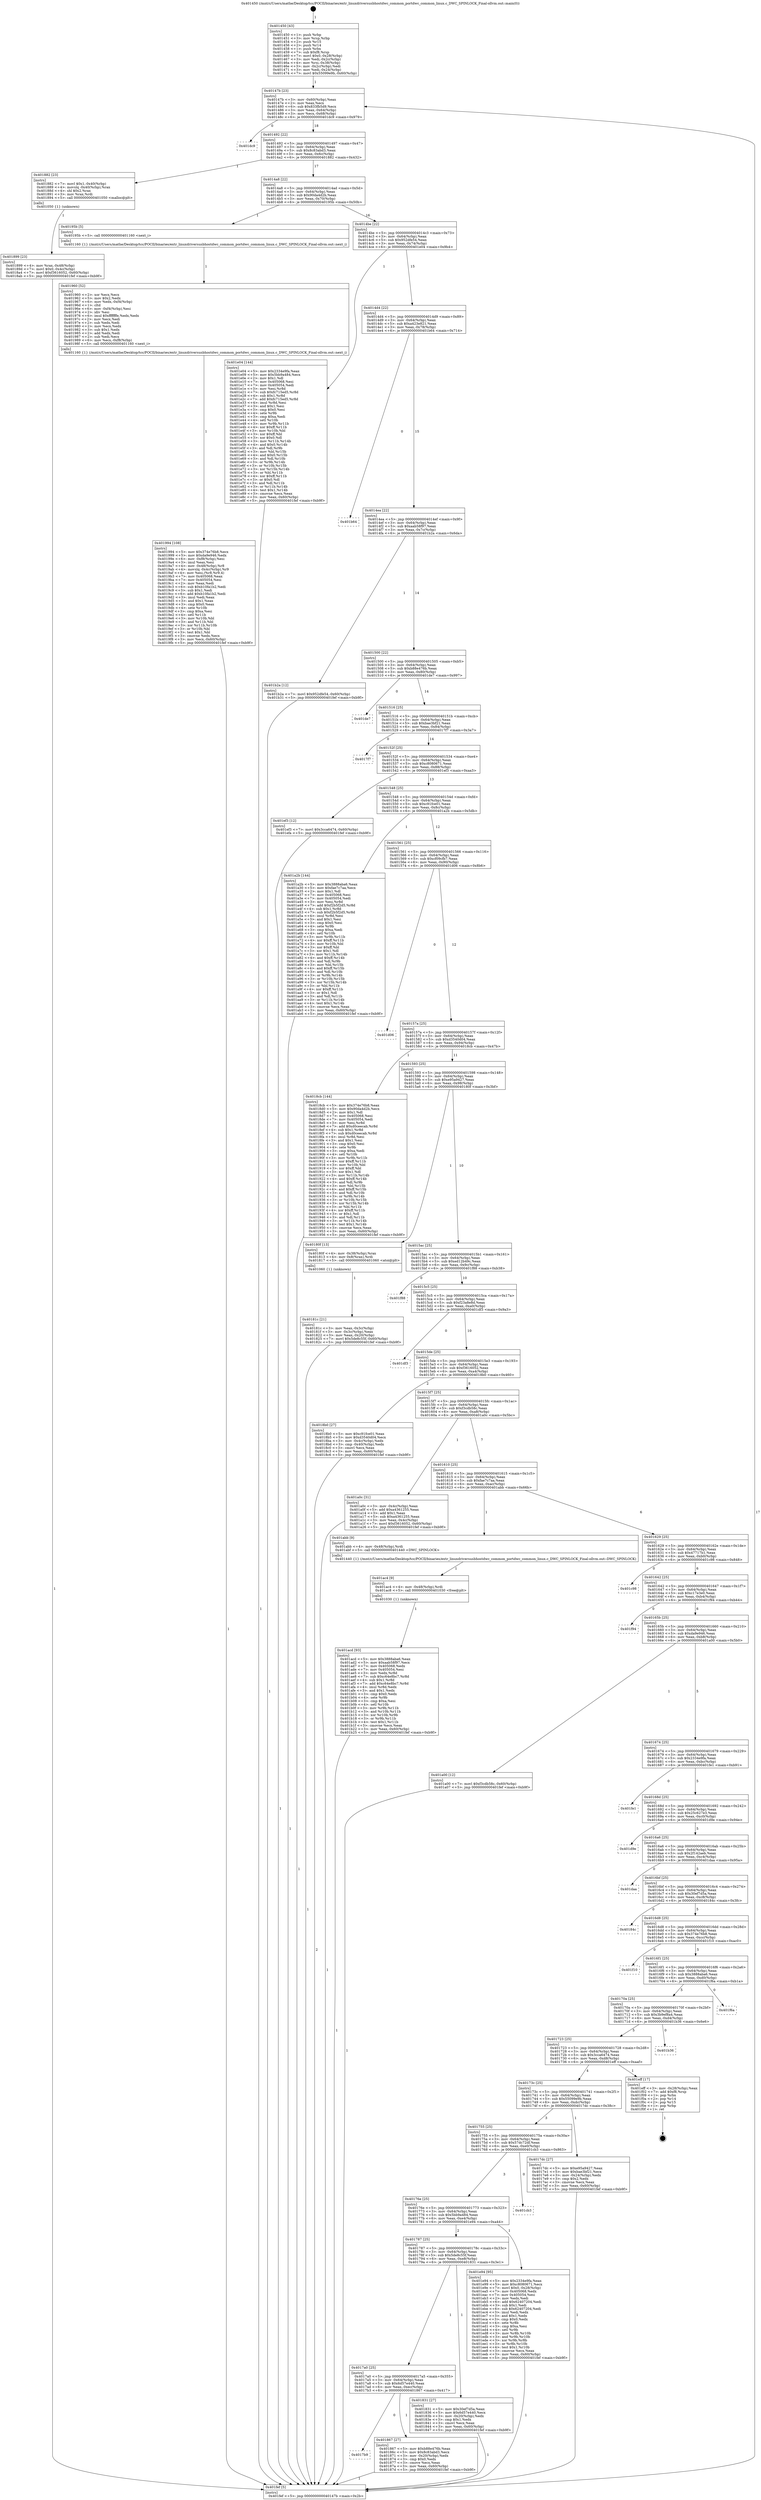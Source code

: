 digraph "0x401450" {
  label = "0x401450 (/mnt/c/Users/mathe/Desktop/tcc/POCII/binaries/extr_linuxdriversusbhostdwc_common_portdwc_common_linux.c_DWC_SPINLOCK_Final-ollvm.out::main(0))"
  labelloc = "t"
  node[shape=record]

  Entry [label="",width=0.3,height=0.3,shape=circle,fillcolor=black,style=filled]
  "0x40147b" [label="{
     0x40147b [23]\l
     | [instrs]\l
     &nbsp;&nbsp;0x40147b \<+3\>: mov -0x60(%rbp),%eax\l
     &nbsp;&nbsp;0x40147e \<+2\>: mov %eax,%ecx\l
     &nbsp;&nbsp;0x401480 \<+6\>: sub $0x833fb5d9,%ecx\l
     &nbsp;&nbsp;0x401486 \<+3\>: mov %eax,-0x64(%rbp)\l
     &nbsp;&nbsp;0x401489 \<+3\>: mov %ecx,-0x68(%rbp)\l
     &nbsp;&nbsp;0x40148c \<+6\>: je 0000000000401dc9 \<main+0x979\>\l
  }"]
  "0x401dc9" [label="{
     0x401dc9\l
  }", style=dashed]
  "0x401492" [label="{
     0x401492 [22]\l
     | [instrs]\l
     &nbsp;&nbsp;0x401492 \<+5\>: jmp 0000000000401497 \<main+0x47\>\l
     &nbsp;&nbsp;0x401497 \<+3\>: mov -0x64(%rbp),%eax\l
     &nbsp;&nbsp;0x40149a \<+5\>: sub $0x8c83abd3,%eax\l
     &nbsp;&nbsp;0x40149f \<+3\>: mov %eax,-0x6c(%rbp)\l
     &nbsp;&nbsp;0x4014a2 \<+6\>: je 0000000000401882 \<main+0x432\>\l
  }"]
  Exit [label="",width=0.3,height=0.3,shape=circle,fillcolor=black,style=filled,peripheries=2]
  "0x401882" [label="{
     0x401882 [23]\l
     | [instrs]\l
     &nbsp;&nbsp;0x401882 \<+7\>: movl $0x1,-0x40(%rbp)\l
     &nbsp;&nbsp;0x401889 \<+4\>: movslq -0x40(%rbp),%rax\l
     &nbsp;&nbsp;0x40188d \<+4\>: shl $0x2,%rax\l
     &nbsp;&nbsp;0x401891 \<+3\>: mov %rax,%rdi\l
     &nbsp;&nbsp;0x401894 \<+5\>: call 0000000000401050 \<malloc@plt\>\l
     | [calls]\l
     &nbsp;&nbsp;0x401050 \{1\} (unknown)\l
  }"]
  "0x4014a8" [label="{
     0x4014a8 [22]\l
     | [instrs]\l
     &nbsp;&nbsp;0x4014a8 \<+5\>: jmp 00000000004014ad \<main+0x5d\>\l
     &nbsp;&nbsp;0x4014ad \<+3\>: mov -0x64(%rbp),%eax\l
     &nbsp;&nbsp;0x4014b0 \<+5\>: sub $0x90da4d2b,%eax\l
     &nbsp;&nbsp;0x4014b5 \<+3\>: mov %eax,-0x70(%rbp)\l
     &nbsp;&nbsp;0x4014b8 \<+6\>: je 000000000040195b \<main+0x50b\>\l
  }"]
  "0x401acd" [label="{
     0x401acd [93]\l
     | [instrs]\l
     &nbsp;&nbsp;0x401acd \<+5\>: mov $0x3888aba6,%eax\l
     &nbsp;&nbsp;0x401ad2 \<+5\>: mov $0xaab58f97,%ecx\l
     &nbsp;&nbsp;0x401ad7 \<+7\>: mov 0x405068,%edx\l
     &nbsp;&nbsp;0x401ade \<+7\>: mov 0x405054,%esi\l
     &nbsp;&nbsp;0x401ae5 \<+3\>: mov %edx,%r8d\l
     &nbsp;&nbsp;0x401ae8 \<+7\>: sub $0xc64e8bc7,%r8d\l
     &nbsp;&nbsp;0x401aef \<+4\>: sub $0x1,%r8d\l
     &nbsp;&nbsp;0x401af3 \<+7\>: add $0xc64e8bc7,%r8d\l
     &nbsp;&nbsp;0x401afa \<+4\>: imul %r8d,%edx\l
     &nbsp;&nbsp;0x401afe \<+3\>: and $0x1,%edx\l
     &nbsp;&nbsp;0x401b01 \<+3\>: cmp $0x0,%edx\l
     &nbsp;&nbsp;0x401b04 \<+4\>: sete %r9b\l
     &nbsp;&nbsp;0x401b08 \<+3\>: cmp $0xa,%esi\l
     &nbsp;&nbsp;0x401b0b \<+4\>: setl %r10b\l
     &nbsp;&nbsp;0x401b0f \<+3\>: mov %r9b,%r11b\l
     &nbsp;&nbsp;0x401b12 \<+3\>: and %r10b,%r11b\l
     &nbsp;&nbsp;0x401b15 \<+3\>: xor %r10b,%r9b\l
     &nbsp;&nbsp;0x401b18 \<+3\>: or %r9b,%r11b\l
     &nbsp;&nbsp;0x401b1b \<+4\>: test $0x1,%r11b\l
     &nbsp;&nbsp;0x401b1f \<+3\>: cmovne %ecx,%eax\l
     &nbsp;&nbsp;0x401b22 \<+3\>: mov %eax,-0x60(%rbp)\l
     &nbsp;&nbsp;0x401b25 \<+5\>: jmp 0000000000401fef \<main+0xb9f\>\l
  }"]
  "0x40195b" [label="{
     0x40195b [5]\l
     | [instrs]\l
     &nbsp;&nbsp;0x40195b \<+5\>: call 0000000000401160 \<next_i\>\l
     | [calls]\l
     &nbsp;&nbsp;0x401160 \{1\} (/mnt/c/Users/mathe/Desktop/tcc/POCII/binaries/extr_linuxdriversusbhostdwc_common_portdwc_common_linux.c_DWC_SPINLOCK_Final-ollvm.out::next_i)\l
  }"]
  "0x4014be" [label="{
     0x4014be [22]\l
     | [instrs]\l
     &nbsp;&nbsp;0x4014be \<+5\>: jmp 00000000004014c3 \<main+0x73\>\l
     &nbsp;&nbsp;0x4014c3 \<+3\>: mov -0x64(%rbp),%eax\l
     &nbsp;&nbsp;0x4014c6 \<+5\>: sub $0x952dfe54,%eax\l
     &nbsp;&nbsp;0x4014cb \<+3\>: mov %eax,-0x74(%rbp)\l
     &nbsp;&nbsp;0x4014ce \<+6\>: je 0000000000401e04 \<main+0x9b4\>\l
  }"]
  "0x401ac4" [label="{
     0x401ac4 [9]\l
     | [instrs]\l
     &nbsp;&nbsp;0x401ac4 \<+4\>: mov -0x48(%rbp),%rdi\l
     &nbsp;&nbsp;0x401ac8 \<+5\>: call 0000000000401030 \<free@plt\>\l
     | [calls]\l
     &nbsp;&nbsp;0x401030 \{1\} (unknown)\l
  }"]
  "0x401e04" [label="{
     0x401e04 [144]\l
     | [instrs]\l
     &nbsp;&nbsp;0x401e04 \<+5\>: mov $0x2334e9fa,%eax\l
     &nbsp;&nbsp;0x401e09 \<+5\>: mov $0x5bb9a484,%ecx\l
     &nbsp;&nbsp;0x401e0e \<+2\>: mov $0x1,%dl\l
     &nbsp;&nbsp;0x401e10 \<+7\>: mov 0x405068,%esi\l
     &nbsp;&nbsp;0x401e17 \<+7\>: mov 0x405054,%edi\l
     &nbsp;&nbsp;0x401e1e \<+3\>: mov %esi,%r8d\l
     &nbsp;&nbsp;0x401e21 \<+7\>: sub $0xfc715ed5,%r8d\l
     &nbsp;&nbsp;0x401e28 \<+4\>: sub $0x1,%r8d\l
     &nbsp;&nbsp;0x401e2c \<+7\>: add $0xfc715ed5,%r8d\l
     &nbsp;&nbsp;0x401e33 \<+4\>: imul %r8d,%esi\l
     &nbsp;&nbsp;0x401e37 \<+3\>: and $0x1,%esi\l
     &nbsp;&nbsp;0x401e3a \<+3\>: cmp $0x0,%esi\l
     &nbsp;&nbsp;0x401e3d \<+4\>: sete %r9b\l
     &nbsp;&nbsp;0x401e41 \<+3\>: cmp $0xa,%edi\l
     &nbsp;&nbsp;0x401e44 \<+4\>: setl %r10b\l
     &nbsp;&nbsp;0x401e48 \<+3\>: mov %r9b,%r11b\l
     &nbsp;&nbsp;0x401e4b \<+4\>: xor $0xff,%r11b\l
     &nbsp;&nbsp;0x401e4f \<+3\>: mov %r10b,%bl\l
     &nbsp;&nbsp;0x401e52 \<+3\>: xor $0xff,%bl\l
     &nbsp;&nbsp;0x401e55 \<+3\>: xor $0x0,%dl\l
     &nbsp;&nbsp;0x401e58 \<+3\>: mov %r11b,%r14b\l
     &nbsp;&nbsp;0x401e5b \<+4\>: and $0x0,%r14b\l
     &nbsp;&nbsp;0x401e5f \<+3\>: and %dl,%r9b\l
     &nbsp;&nbsp;0x401e62 \<+3\>: mov %bl,%r15b\l
     &nbsp;&nbsp;0x401e65 \<+4\>: and $0x0,%r15b\l
     &nbsp;&nbsp;0x401e69 \<+3\>: and %dl,%r10b\l
     &nbsp;&nbsp;0x401e6c \<+3\>: or %r9b,%r14b\l
     &nbsp;&nbsp;0x401e6f \<+3\>: or %r10b,%r15b\l
     &nbsp;&nbsp;0x401e72 \<+3\>: xor %r15b,%r14b\l
     &nbsp;&nbsp;0x401e75 \<+3\>: or %bl,%r11b\l
     &nbsp;&nbsp;0x401e78 \<+4\>: xor $0xff,%r11b\l
     &nbsp;&nbsp;0x401e7c \<+3\>: or $0x0,%dl\l
     &nbsp;&nbsp;0x401e7f \<+3\>: and %dl,%r11b\l
     &nbsp;&nbsp;0x401e82 \<+3\>: or %r11b,%r14b\l
     &nbsp;&nbsp;0x401e85 \<+4\>: test $0x1,%r14b\l
     &nbsp;&nbsp;0x401e89 \<+3\>: cmovne %ecx,%eax\l
     &nbsp;&nbsp;0x401e8c \<+3\>: mov %eax,-0x60(%rbp)\l
     &nbsp;&nbsp;0x401e8f \<+5\>: jmp 0000000000401fef \<main+0xb9f\>\l
  }"]
  "0x4014d4" [label="{
     0x4014d4 [22]\l
     | [instrs]\l
     &nbsp;&nbsp;0x4014d4 \<+5\>: jmp 00000000004014d9 \<main+0x89\>\l
     &nbsp;&nbsp;0x4014d9 \<+3\>: mov -0x64(%rbp),%eax\l
     &nbsp;&nbsp;0x4014dc \<+5\>: sub $0xa423e821,%eax\l
     &nbsp;&nbsp;0x4014e1 \<+3\>: mov %eax,-0x78(%rbp)\l
     &nbsp;&nbsp;0x4014e4 \<+6\>: je 0000000000401b64 \<main+0x714\>\l
  }"]
  "0x401994" [label="{
     0x401994 [108]\l
     | [instrs]\l
     &nbsp;&nbsp;0x401994 \<+5\>: mov $0x374e76b8,%ecx\l
     &nbsp;&nbsp;0x401999 \<+5\>: mov $0xda9e946,%edx\l
     &nbsp;&nbsp;0x40199e \<+6\>: mov -0xf8(%rbp),%esi\l
     &nbsp;&nbsp;0x4019a4 \<+3\>: imul %eax,%esi\l
     &nbsp;&nbsp;0x4019a7 \<+4\>: mov -0x48(%rbp),%r8\l
     &nbsp;&nbsp;0x4019ab \<+4\>: movslq -0x4c(%rbp),%r9\l
     &nbsp;&nbsp;0x4019af \<+4\>: mov %esi,(%r8,%r9,4)\l
     &nbsp;&nbsp;0x4019b3 \<+7\>: mov 0x405068,%eax\l
     &nbsp;&nbsp;0x4019ba \<+7\>: mov 0x405054,%esi\l
     &nbsp;&nbsp;0x4019c1 \<+2\>: mov %eax,%edi\l
     &nbsp;&nbsp;0x4019c3 \<+6\>: sub $0xb10fa1b2,%edi\l
     &nbsp;&nbsp;0x4019c9 \<+3\>: sub $0x1,%edi\l
     &nbsp;&nbsp;0x4019cc \<+6\>: add $0xb10fa1b2,%edi\l
     &nbsp;&nbsp;0x4019d2 \<+3\>: imul %edi,%eax\l
     &nbsp;&nbsp;0x4019d5 \<+3\>: and $0x1,%eax\l
     &nbsp;&nbsp;0x4019d8 \<+3\>: cmp $0x0,%eax\l
     &nbsp;&nbsp;0x4019db \<+4\>: sete %r10b\l
     &nbsp;&nbsp;0x4019df \<+3\>: cmp $0xa,%esi\l
     &nbsp;&nbsp;0x4019e2 \<+4\>: setl %r11b\l
     &nbsp;&nbsp;0x4019e6 \<+3\>: mov %r10b,%bl\l
     &nbsp;&nbsp;0x4019e9 \<+3\>: and %r11b,%bl\l
     &nbsp;&nbsp;0x4019ec \<+3\>: xor %r11b,%r10b\l
     &nbsp;&nbsp;0x4019ef \<+3\>: or %r10b,%bl\l
     &nbsp;&nbsp;0x4019f2 \<+3\>: test $0x1,%bl\l
     &nbsp;&nbsp;0x4019f5 \<+3\>: cmovne %edx,%ecx\l
     &nbsp;&nbsp;0x4019f8 \<+3\>: mov %ecx,-0x60(%rbp)\l
     &nbsp;&nbsp;0x4019fb \<+5\>: jmp 0000000000401fef \<main+0xb9f\>\l
  }"]
  "0x401b64" [label="{
     0x401b64\l
  }", style=dashed]
  "0x4014ea" [label="{
     0x4014ea [22]\l
     | [instrs]\l
     &nbsp;&nbsp;0x4014ea \<+5\>: jmp 00000000004014ef \<main+0x9f\>\l
     &nbsp;&nbsp;0x4014ef \<+3\>: mov -0x64(%rbp),%eax\l
     &nbsp;&nbsp;0x4014f2 \<+5\>: sub $0xaab58f97,%eax\l
     &nbsp;&nbsp;0x4014f7 \<+3\>: mov %eax,-0x7c(%rbp)\l
     &nbsp;&nbsp;0x4014fa \<+6\>: je 0000000000401b2a \<main+0x6da\>\l
  }"]
  "0x401960" [label="{
     0x401960 [52]\l
     | [instrs]\l
     &nbsp;&nbsp;0x401960 \<+2\>: xor %ecx,%ecx\l
     &nbsp;&nbsp;0x401962 \<+5\>: mov $0x2,%edx\l
     &nbsp;&nbsp;0x401967 \<+6\>: mov %edx,-0xf4(%rbp)\l
     &nbsp;&nbsp;0x40196d \<+1\>: cltd\l
     &nbsp;&nbsp;0x40196e \<+6\>: mov -0xf4(%rbp),%esi\l
     &nbsp;&nbsp;0x401974 \<+2\>: idiv %esi\l
     &nbsp;&nbsp;0x401976 \<+6\>: imul $0xfffffffe,%edx,%edx\l
     &nbsp;&nbsp;0x40197c \<+2\>: mov %ecx,%edi\l
     &nbsp;&nbsp;0x40197e \<+2\>: sub %edx,%edi\l
     &nbsp;&nbsp;0x401980 \<+2\>: mov %ecx,%edx\l
     &nbsp;&nbsp;0x401982 \<+3\>: sub $0x1,%edx\l
     &nbsp;&nbsp;0x401985 \<+2\>: add %edx,%edi\l
     &nbsp;&nbsp;0x401987 \<+2\>: sub %edi,%ecx\l
     &nbsp;&nbsp;0x401989 \<+6\>: mov %ecx,-0xf8(%rbp)\l
     &nbsp;&nbsp;0x40198f \<+5\>: call 0000000000401160 \<next_i\>\l
     | [calls]\l
     &nbsp;&nbsp;0x401160 \{1\} (/mnt/c/Users/mathe/Desktop/tcc/POCII/binaries/extr_linuxdriversusbhostdwc_common_portdwc_common_linux.c_DWC_SPINLOCK_Final-ollvm.out::next_i)\l
  }"]
  "0x401b2a" [label="{
     0x401b2a [12]\l
     | [instrs]\l
     &nbsp;&nbsp;0x401b2a \<+7\>: movl $0x952dfe54,-0x60(%rbp)\l
     &nbsp;&nbsp;0x401b31 \<+5\>: jmp 0000000000401fef \<main+0xb9f\>\l
  }"]
  "0x401500" [label="{
     0x401500 [22]\l
     | [instrs]\l
     &nbsp;&nbsp;0x401500 \<+5\>: jmp 0000000000401505 \<main+0xb5\>\l
     &nbsp;&nbsp;0x401505 \<+3\>: mov -0x64(%rbp),%eax\l
     &nbsp;&nbsp;0x401508 \<+5\>: sub $0xb88e476b,%eax\l
     &nbsp;&nbsp;0x40150d \<+3\>: mov %eax,-0x80(%rbp)\l
     &nbsp;&nbsp;0x401510 \<+6\>: je 0000000000401de7 \<main+0x997\>\l
  }"]
  "0x401899" [label="{
     0x401899 [23]\l
     | [instrs]\l
     &nbsp;&nbsp;0x401899 \<+4\>: mov %rax,-0x48(%rbp)\l
     &nbsp;&nbsp;0x40189d \<+7\>: movl $0x0,-0x4c(%rbp)\l
     &nbsp;&nbsp;0x4018a4 \<+7\>: movl $0xf3616052,-0x60(%rbp)\l
     &nbsp;&nbsp;0x4018ab \<+5\>: jmp 0000000000401fef \<main+0xb9f\>\l
  }"]
  "0x401de7" [label="{
     0x401de7\l
  }", style=dashed]
  "0x401516" [label="{
     0x401516 [25]\l
     | [instrs]\l
     &nbsp;&nbsp;0x401516 \<+5\>: jmp 000000000040151b \<main+0xcb\>\l
     &nbsp;&nbsp;0x40151b \<+3\>: mov -0x64(%rbp),%eax\l
     &nbsp;&nbsp;0x40151e \<+5\>: sub $0xbae3bf21,%eax\l
     &nbsp;&nbsp;0x401523 \<+6\>: mov %eax,-0x84(%rbp)\l
     &nbsp;&nbsp;0x401529 \<+6\>: je 00000000004017f7 \<main+0x3a7\>\l
  }"]
  "0x4017b9" [label="{
     0x4017b9\l
  }", style=dashed]
  "0x4017f7" [label="{
     0x4017f7\l
  }", style=dashed]
  "0x40152f" [label="{
     0x40152f [25]\l
     | [instrs]\l
     &nbsp;&nbsp;0x40152f \<+5\>: jmp 0000000000401534 \<main+0xe4\>\l
     &nbsp;&nbsp;0x401534 \<+3\>: mov -0x64(%rbp),%eax\l
     &nbsp;&nbsp;0x401537 \<+5\>: sub $0xc8080671,%eax\l
     &nbsp;&nbsp;0x40153c \<+6\>: mov %eax,-0x88(%rbp)\l
     &nbsp;&nbsp;0x401542 \<+6\>: je 0000000000401ef3 \<main+0xaa3\>\l
  }"]
  "0x401867" [label="{
     0x401867 [27]\l
     | [instrs]\l
     &nbsp;&nbsp;0x401867 \<+5\>: mov $0xb88e476b,%eax\l
     &nbsp;&nbsp;0x40186c \<+5\>: mov $0x8c83abd3,%ecx\l
     &nbsp;&nbsp;0x401871 \<+3\>: mov -0x20(%rbp),%edx\l
     &nbsp;&nbsp;0x401874 \<+3\>: cmp $0x0,%edx\l
     &nbsp;&nbsp;0x401877 \<+3\>: cmove %ecx,%eax\l
     &nbsp;&nbsp;0x40187a \<+3\>: mov %eax,-0x60(%rbp)\l
     &nbsp;&nbsp;0x40187d \<+5\>: jmp 0000000000401fef \<main+0xb9f\>\l
  }"]
  "0x401ef3" [label="{
     0x401ef3 [12]\l
     | [instrs]\l
     &nbsp;&nbsp;0x401ef3 \<+7\>: movl $0x3cca6474,-0x60(%rbp)\l
     &nbsp;&nbsp;0x401efa \<+5\>: jmp 0000000000401fef \<main+0xb9f\>\l
  }"]
  "0x401548" [label="{
     0x401548 [25]\l
     | [instrs]\l
     &nbsp;&nbsp;0x401548 \<+5\>: jmp 000000000040154d \<main+0xfd\>\l
     &nbsp;&nbsp;0x40154d \<+3\>: mov -0x64(%rbp),%eax\l
     &nbsp;&nbsp;0x401550 \<+5\>: sub $0xc91fce01,%eax\l
     &nbsp;&nbsp;0x401555 \<+6\>: mov %eax,-0x8c(%rbp)\l
     &nbsp;&nbsp;0x40155b \<+6\>: je 0000000000401a2b \<main+0x5db\>\l
  }"]
  "0x4017a0" [label="{
     0x4017a0 [25]\l
     | [instrs]\l
     &nbsp;&nbsp;0x4017a0 \<+5\>: jmp 00000000004017a5 \<main+0x355\>\l
     &nbsp;&nbsp;0x4017a5 \<+3\>: mov -0x64(%rbp),%eax\l
     &nbsp;&nbsp;0x4017a8 \<+5\>: sub $0x6d57e440,%eax\l
     &nbsp;&nbsp;0x4017ad \<+6\>: mov %eax,-0xec(%rbp)\l
     &nbsp;&nbsp;0x4017b3 \<+6\>: je 0000000000401867 \<main+0x417\>\l
  }"]
  "0x401a2b" [label="{
     0x401a2b [144]\l
     | [instrs]\l
     &nbsp;&nbsp;0x401a2b \<+5\>: mov $0x3888aba6,%eax\l
     &nbsp;&nbsp;0x401a30 \<+5\>: mov $0xfae7c7aa,%ecx\l
     &nbsp;&nbsp;0x401a35 \<+2\>: mov $0x1,%dl\l
     &nbsp;&nbsp;0x401a37 \<+7\>: mov 0x405068,%esi\l
     &nbsp;&nbsp;0x401a3e \<+7\>: mov 0x405054,%edi\l
     &nbsp;&nbsp;0x401a45 \<+3\>: mov %esi,%r8d\l
     &nbsp;&nbsp;0x401a48 \<+7\>: add $0xf2b5f2d5,%r8d\l
     &nbsp;&nbsp;0x401a4f \<+4\>: sub $0x1,%r8d\l
     &nbsp;&nbsp;0x401a53 \<+7\>: sub $0xf2b5f2d5,%r8d\l
     &nbsp;&nbsp;0x401a5a \<+4\>: imul %r8d,%esi\l
     &nbsp;&nbsp;0x401a5e \<+3\>: and $0x1,%esi\l
     &nbsp;&nbsp;0x401a61 \<+3\>: cmp $0x0,%esi\l
     &nbsp;&nbsp;0x401a64 \<+4\>: sete %r9b\l
     &nbsp;&nbsp;0x401a68 \<+3\>: cmp $0xa,%edi\l
     &nbsp;&nbsp;0x401a6b \<+4\>: setl %r10b\l
     &nbsp;&nbsp;0x401a6f \<+3\>: mov %r9b,%r11b\l
     &nbsp;&nbsp;0x401a72 \<+4\>: xor $0xff,%r11b\l
     &nbsp;&nbsp;0x401a76 \<+3\>: mov %r10b,%bl\l
     &nbsp;&nbsp;0x401a79 \<+3\>: xor $0xff,%bl\l
     &nbsp;&nbsp;0x401a7c \<+3\>: xor $0x1,%dl\l
     &nbsp;&nbsp;0x401a7f \<+3\>: mov %r11b,%r14b\l
     &nbsp;&nbsp;0x401a82 \<+4\>: and $0xff,%r14b\l
     &nbsp;&nbsp;0x401a86 \<+3\>: and %dl,%r9b\l
     &nbsp;&nbsp;0x401a89 \<+3\>: mov %bl,%r15b\l
     &nbsp;&nbsp;0x401a8c \<+4\>: and $0xff,%r15b\l
     &nbsp;&nbsp;0x401a90 \<+3\>: and %dl,%r10b\l
     &nbsp;&nbsp;0x401a93 \<+3\>: or %r9b,%r14b\l
     &nbsp;&nbsp;0x401a96 \<+3\>: or %r10b,%r15b\l
     &nbsp;&nbsp;0x401a99 \<+3\>: xor %r15b,%r14b\l
     &nbsp;&nbsp;0x401a9c \<+3\>: or %bl,%r11b\l
     &nbsp;&nbsp;0x401a9f \<+4\>: xor $0xff,%r11b\l
     &nbsp;&nbsp;0x401aa3 \<+3\>: or $0x1,%dl\l
     &nbsp;&nbsp;0x401aa6 \<+3\>: and %dl,%r11b\l
     &nbsp;&nbsp;0x401aa9 \<+3\>: or %r11b,%r14b\l
     &nbsp;&nbsp;0x401aac \<+4\>: test $0x1,%r14b\l
     &nbsp;&nbsp;0x401ab0 \<+3\>: cmovne %ecx,%eax\l
     &nbsp;&nbsp;0x401ab3 \<+3\>: mov %eax,-0x60(%rbp)\l
     &nbsp;&nbsp;0x401ab6 \<+5\>: jmp 0000000000401fef \<main+0xb9f\>\l
  }"]
  "0x401561" [label="{
     0x401561 [25]\l
     | [instrs]\l
     &nbsp;&nbsp;0x401561 \<+5\>: jmp 0000000000401566 \<main+0x116\>\l
     &nbsp;&nbsp;0x401566 \<+3\>: mov -0x64(%rbp),%eax\l
     &nbsp;&nbsp;0x401569 \<+5\>: sub $0xcf09cfb7,%eax\l
     &nbsp;&nbsp;0x40156e \<+6\>: mov %eax,-0x90(%rbp)\l
     &nbsp;&nbsp;0x401574 \<+6\>: je 0000000000401d06 \<main+0x8b6\>\l
  }"]
  "0x401831" [label="{
     0x401831 [27]\l
     | [instrs]\l
     &nbsp;&nbsp;0x401831 \<+5\>: mov $0x30ef7d5a,%eax\l
     &nbsp;&nbsp;0x401836 \<+5\>: mov $0x6d57e440,%ecx\l
     &nbsp;&nbsp;0x40183b \<+3\>: mov -0x20(%rbp),%edx\l
     &nbsp;&nbsp;0x40183e \<+3\>: cmp $0x1,%edx\l
     &nbsp;&nbsp;0x401841 \<+3\>: cmovl %ecx,%eax\l
     &nbsp;&nbsp;0x401844 \<+3\>: mov %eax,-0x60(%rbp)\l
     &nbsp;&nbsp;0x401847 \<+5\>: jmp 0000000000401fef \<main+0xb9f\>\l
  }"]
  "0x401d06" [label="{
     0x401d06\l
  }", style=dashed]
  "0x40157a" [label="{
     0x40157a [25]\l
     | [instrs]\l
     &nbsp;&nbsp;0x40157a \<+5\>: jmp 000000000040157f \<main+0x12f\>\l
     &nbsp;&nbsp;0x40157f \<+3\>: mov -0x64(%rbp),%eax\l
     &nbsp;&nbsp;0x401582 \<+5\>: sub $0xd3540d04,%eax\l
     &nbsp;&nbsp;0x401587 \<+6\>: mov %eax,-0x94(%rbp)\l
     &nbsp;&nbsp;0x40158d \<+6\>: je 00000000004018cb \<main+0x47b\>\l
  }"]
  "0x401787" [label="{
     0x401787 [25]\l
     | [instrs]\l
     &nbsp;&nbsp;0x401787 \<+5\>: jmp 000000000040178c \<main+0x33c\>\l
     &nbsp;&nbsp;0x40178c \<+3\>: mov -0x64(%rbp),%eax\l
     &nbsp;&nbsp;0x40178f \<+5\>: sub $0x5de8c55f,%eax\l
     &nbsp;&nbsp;0x401794 \<+6\>: mov %eax,-0xe8(%rbp)\l
     &nbsp;&nbsp;0x40179a \<+6\>: je 0000000000401831 \<main+0x3e1\>\l
  }"]
  "0x4018cb" [label="{
     0x4018cb [144]\l
     | [instrs]\l
     &nbsp;&nbsp;0x4018cb \<+5\>: mov $0x374e76b8,%eax\l
     &nbsp;&nbsp;0x4018d0 \<+5\>: mov $0x90da4d2b,%ecx\l
     &nbsp;&nbsp;0x4018d5 \<+2\>: mov $0x1,%dl\l
     &nbsp;&nbsp;0x4018d7 \<+7\>: mov 0x405068,%esi\l
     &nbsp;&nbsp;0x4018de \<+7\>: mov 0x405054,%edi\l
     &nbsp;&nbsp;0x4018e5 \<+3\>: mov %esi,%r8d\l
     &nbsp;&nbsp;0x4018e8 \<+7\>: add $0xd0ceecab,%r8d\l
     &nbsp;&nbsp;0x4018ef \<+4\>: sub $0x1,%r8d\l
     &nbsp;&nbsp;0x4018f3 \<+7\>: sub $0xd0ceecab,%r8d\l
     &nbsp;&nbsp;0x4018fa \<+4\>: imul %r8d,%esi\l
     &nbsp;&nbsp;0x4018fe \<+3\>: and $0x1,%esi\l
     &nbsp;&nbsp;0x401901 \<+3\>: cmp $0x0,%esi\l
     &nbsp;&nbsp;0x401904 \<+4\>: sete %r9b\l
     &nbsp;&nbsp;0x401908 \<+3\>: cmp $0xa,%edi\l
     &nbsp;&nbsp;0x40190b \<+4\>: setl %r10b\l
     &nbsp;&nbsp;0x40190f \<+3\>: mov %r9b,%r11b\l
     &nbsp;&nbsp;0x401912 \<+4\>: xor $0xff,%r11b\l
     &nbsp;&nbsp;0x401916 \<+3\>: mov %r10b,%bl\l
     &nbsp;&nbsp;0x401919 \<+3\>: xor $0xff,%bl\l
     &nbsp;&nbsp;0x40191c \<+3\>: xor $0x1,%dl\l
     &nbsp;&nbsp;0x40191f \<+3\>: mov %r11b,%r14b\l
     &nbsp;&nbsp;0x401922 \<+4\>: and $0xff,%r14b\l
     &nbsp;&nbsp;0x401926 \<+3\>: and %dl,%r9b\l
     &nbsp;&nbsp;0x401929 \<+3\>: mov %bl,%r15b\l
     &nbsp;&nbsp;0x40192c \<+4\>: and $0xff,%r15b\l
     &nbsp;&nbsp;0x401930 \<+3\>: and %dl,%r10b\l
     &nbsp;&nbsp;0x401933 \<+3\>: or %r9b,%r14b\l
     &nbsp;&nbsp;0x401936 \<+3\>: or %r10b,%r15b\l
     &nbsp;&nbsp;0x401939 \<+3\>: xor %r15b,%r14b\l
     &nbsp;&nbsp;0x40193c \<+3\>: or %bl,%r11b\l
     &nbsp;&nbsp;0x40193f \<+4\>: xor $0xff,%r11b\l
     &nbsp;&nbsp;0x401943 \<+3\>: or $0x1,%dl\l
     &nbsp;&nbsp;0x401946 \<+3\>: and %dl,%r11b\l
     &nbsp;&nbsp;0x401949 \<+3\>: or %r11b,%r14b\l
     &nbsp;&nbsp;0x40194c \<+4\>: test $0x1,%r14b\l
     &nbsp;&nbsp;0x401950 \<+3\>: cmovne %ecx,%eax\l
     &nbsp;&nbsp;0x401953 \<+3\>: mov %eax,-0x60(%rbp)\l
     &nbsp;&nbsp;0x401956 \<+5\>: jmp 0000000000401fef \<main+0xb9f\>\l
  }"]
  "0x401593" [label="{
     0x401593 [25]\l
     | [instrs]\l
     &nbsp;&nbsp;0x401593 \<+5\>: jmp 0000000000401598 \<main+0x148\>\l
     &nbsp;&nbsp;0x401598 \<+3\>: mov -0x64(%rbp),%eax\l
     &nbsp;&nbsp;0x40159b \<+5\>: sub $0xe95a9427,%eax\l
     &nbsp;&nbsp;0x4015a0 \<+6\>: mov %eax,-0x98(%rbp)\l
     &nbsp;&nbsp;0x4015a6 \<+6\>: je 000000000040180f \<main+0x3bf\>\l
  }"]
  "0x401e94" [label="{
     0x401e94 [95]\l
     | [instrs]\l
     &nbsp;&nbsp;0x401e94 \<+5\>: mov $0x2334e9fa,%eax\l
     &nbsp;&nbsp;0x401e99 \<+5\>: mov $0xc8080671,%ecx\l
     &nbsp;&nbsp;0x401e9e \<+7\>: movl $0x0,-0x28(%rbp)\l
     &nbsp;&nbsp;0x401ea5 \<+7\>: mov 0x405068,%edx\l
     &nbsp;&nbsp;0x401eac \<+7\>: mov 0x405054,%esi\l
     &nbsp;&nbsp;0x401eb3 \<+2\>: mov %edx,%edi\l
     &nbsp;&nbsp;0x401eb5 \<+6\>: add $0x62407204,%edi\l
     &nbsp;&nbsp;0x401ebb \<+3\>: sub $0x1,%edi\l
     &nbsp;&nbsp;0x401ebe \<+6\>: sub $0x62407204,%edi\l
     &nbsp;&nbsp;0x401ec4 \<+3\>: imul %edi,%edx\l
     &nbsp;&nbsp;0x401ec7 \<+3\>: and $0x1,%edx\l
     &nbsp;&nbsp;0x401eca \<+3\>: cmp $0x0,%edx\l
     &nbsp;&nbsp;0x401ecd \<+4\>: sete %r8b\l
     &nbsp;&nbsp;0x401ed1 \<+3\>: cmp $0xa,%esi\l
     &nbsp;&nbsp;0x401ed4 \<+4\>: setl %r9b\l
     &nbsp;&nbsp;0x401ed8 \<+3\>: mov %r8b,%r10b\l
     &nbsp;&nbsp;0x401edb \<+3\>: and %r9b,%r10b\l
     &nbsp;&nbsp;0x401ede \<+3\>: xor %r9b,%r8b\l
     &nbsp;&nbsp;0x401ee1 \<+3\>: or %r8b,%r10b\l
     &nbsp;&nbsp;0x401ee4 \<+4\>: test $0x1,%r10b\l
     &nbsp;&nbsp;0x401ee8 \<+3\>: cmovne %ecx,%eax\l
     &nbsp;&nbsp;0x401eeb \<+3\>: mov %eax,-0x60(%rbp)\l
     &nbsp;&nbsp;0x401eee \<+5\>: jmp 0000000000401fef \<main+0xb9f\>\l
  }"]
  "0x40180f" [label="{
     0x40180f [13]\l
     | [instrs]\l
     &nbsp;&nbsp;0x40180f \<+4\>: mov -0x38(%rbp),%rax\l
     &nbsp;&nbsp;0x401813 \<+4\>: mov 0x8(%rax),%rdi\l
     &nbsp;&nbsp;0x401817 \<+5\>: call 0000000000401060 \<atoi@plt\>\l
     | [calls]\l
     &nbsp;&nbsp;0x401060 \{1\} (unknown)\l
  }"]
  "0x4015ac" [label="{
     0x4015ac [25]\l
     | [instrs]\l
     &nbsp;&nbsp;0x4015ac \<+5\>: jmp 00000000004015b1 \<main+0x161\>\l
     &nbsp;&nbsp;0x4015b1 \<+3\>: mov -0x64(%rbp),%eax\l
     &nbsp;&nbsp;0x4015b4 \<+5\>: sub $0xed12b49c,%eax\l
     &nbsp;&nbsp;0x4015b9 \<+6\>: mov %eax,-0x9c(%rbp)\l
     &nbsp;&nbsp;0x4015bf \<+6\>: je 0000000000401f88 \<main+0xb38\>\l
  }"]
  "0x40176e" [label="{
     0x40176e [25]\l
     | [instrs]\l
     &nbsp;&nbsp;0x40176e \<+5\>: jmp 0000000000401773 \<main+0x323\>\l
     &nbsp;&nbsp;0x401773 \<+3\>: mov -0x64(%rbp),%eax\l
     &nbsp;&nbsp;0x401776 \<+5\>: sub $0x5bb9a484,%eax\l
     &nbsp;&nbsp;0x40177b \<+6\>: mov %eax,-0xe4(%rbp)\l
     &nbsp;&nbsp;0x401781 \<+6\>: je 0000000000401e94 \<main+0xa44\>\l
  }"]
  "0x401f88" [label="{
     0x401f88\l
  }", style=dashed]
  "0x4015c5" [label="{
     0x4015c5 [25]\l
     | [instrs]\l
     &nbsp;&nbsp;0x4015c5 \<+5\>: jmp 00000000004015ca \<main+0x17a\>\l
     &nbsp;&nbsp;0x4015ca \<+3\>: mov -0x64(%rbp),%eax\l
     &nbsp;&nbsp;0x4015cd \<+5\>: sub $0xf23a8e8d,%eax\l
     &nbsp;&nbsp;0x4015d2 \<+6\>: mov %eax,-0xa0(%rbp)\l
     &nbsp;&nbsp;0x4015d8 \<+6\>: je 0000000000401df3 \<main+0x9a3\>\l
  }"]
  "0x401cb3" [label="{
     0x401cb3\l
  }", style=dashed]
  "0x401df3" [label="{
     0x401df3\l
  }", style=dashed]
  "0x4015de" [label="{
     0x4015de [25]\l
     | [instrs]\l
     &nbsp;&nbsp;0x4015de \<+5\>: jmp 00000000004015e3 \<main+0x193\>\l
     &nbsp;&nbsp;0x4015e3 \<+3\>: mov -0x64(%rbp),%eax\l
     &nbsp;&nbsp;0x4015e6 \<+5\>: sub $0xf3616052,%eax\l
     &nbsp;&nbsp;0x4015eb \<+6\>: mov %eax,-0xa4(%rbp)\l
     &nbsp;&nbsp;0x4015f1 \<+6\>: je 00000000004018b0 \<main+0x460\>\l
  }"]
  "0x40181c" [label="{
     0x40181c [21]\l
     | [instrs]\l
     &nbsp;&nbsp;0x40181c \<+3\>: mov %eax,-0x3c(%rbp)\l
     &nbsp;&nbsp;0x40181f \<+3\>: mov -0x3c(%rbp),%eax\l
     &nbsp;&nbsp;0x401822 \<+3\>: mov %eax,-0x20(%rbp)\l
     &nbsp;&nbsp;0x401825 \<+7\>: movl $0x5de8c55f,-0x60(%rbp)\l
     &nbsp;&nbsp;0x40182c \<+5\>: jmp 0000000000401fef \<main+0xb9f\>\l
  }"]
  "0x4018b0" [label="{
     0x4018b0 [27]\l
     | [instrs]\l
     &nbsp;&nbsp;0x4018b0 \<+5\>: mov $0xc91fce01,%eax\l
     &nbsp;&nbsp;0x4018b5 \<+5\>: mov $0xd3540d04,%ecx\l
     &nbsp;&nbsp;0x4018ba \<+3\>: mov -0x4c(%rbp),%edx\l
     &nbsp;&nbsp;0x4018bd \<+3\>: cmp -0x40(%rbp),%edx\l
     &nbsp;&nbsp;0x4018c0 \<+3\>: cmovl %ecx,%eax\l
     &nbsp;&nbsp;0x4018c3 \<+3\>: mov %eax,-0x60(%rbp)\l
     &nbsp;&nbsp;0x4018c6 \<+5\>: jmp 0000000000401fef \<main+0xb9f\>\l
  }"]
  "0x4015f7" [label="{
     0x4015f7 [25]\l
     | [instrs]\l
     &nbsp;&nbsp;0x4015f7 \<+5\>: jmp 00000000004015fc \<main+0x1ac\>\l
     &nbsp;&nbsp;0x4015fc \<+3\>: mov -0x64(%rbp),%eax\l
     &nbsp;&nbsp;0x4015ff \<+5\>: sub $0xf3cdb58c,%eax\l
     &nbsp;&nbsp;0x401604 \<+6\>: mov %eax,-0xa8(%rbp)\l
     &nbsp;&nbsp;0x40160a \<+6\>: je 0000000000401a0c \<main+0x5bc\>\l
  }"]
  "0x401450" [label="{
     0x401450 [43]\l
     | [instrs]\l
     &nbsp;&nbsp;0x401450 \<+1\>: push %rbp\l
     &nbsp;&nbsp;0x401451 \<+3\>: mov %rsp,%rbp\l
     &nbsp;&nbsp;0x401454 \<+2\>: push %r15\l
     &nbsp;&nbsp;0x401456 \<+2\>: push %r14\l
     &nbsp;&nbsp;0x401458 \<+1\>: push %rbx\l
     &nbsp;&nbsp;0x401459 \<+7\>: sub $0xf8,%rsp\l
     &nbsp;&nbsp;0x401460 \<+7\>: movl $0x0,-0x28(%rbp)\l
     &nbsp;&nbsp;0x401467 \<+3\>: mov %edi,-0x2c(%rbp)\l
     &nbsp;&nbsp;0x40146a \<+4\>: mov %rsi,-0x38(%rbp)\l
     &nbsp;&nbsp;0x40146e \<+3\>: mov -0x2c(%rbp),%edi\l
     &nbsp;&nbsp;0x401471 \<+3\>: mov %edi,-0x24(%rbp)\l
     &nbsp;&nbsp;0x401474 \<+7\>: movl $0x55099e9b,-0x60(%rbp)\l
  }"]
  "0x401a0c" [label="{
     0x401a0c [31]\l
     | [instrs]\l
     &nbsp;&nbsp;0x401a0c \<+3\>: mov -0x4c(%rbp),%eax\l
     &nbsp;&nbsp;0x401a0f \<+5\>: add $0xa4361255,%eax\l
     &nbsp;&nbsp;0x401a14 \<+3\>: add $0x1,%eax\l
     &nbsp;&nbsp;0x401a17 \<+5\>: sub $0xa4361255,%eax\l
     &nbsp;&nbsp;0x401a1c \<+3\>: mov %eax,-0x4c(%rbp)\l
     &nbsp;&nbsp;0x401a1f \<+7\>: movl $0xf3616052,-0x60(%rbp)\l
     &nbsp;&nbsp;0x401a26 \<+5\>: jmp 0000000000401fef \<main+0xb9f\>\l
  }"]
  "0x401610" [label="{
     0x401610 [25]\l
     | [instrs]\l
     &nbsp;&nbsp;0x401610 \<+5\>: jmp 0000000000401615 \<main+0x1c5\>\l
     &nbsp;&nbsp;0x401615 \<+3\>: mov -0x64(%rbp),%eax\l
     &nbsp;&nbsp;0x401618 \<+5\>: sub $0xfae7c7aa,%eax\l
     &nbsp;&nbsp;0x40161d \<+6\>: mov %eax,-0xac(%rbp)\l
     &nbsp;&nbsp;0x401623 \<+6\>: je 0000000000401abb \<main+0x66b\>\l
  }"]
  "0x401fef" [label="{
     0x401fef [5]\l
     | [instrs]\l
     &nbsp;&nbsp;0x401fef \<+5\>: jmp 000000000040147b \<main+0x2b\>\l
  }"]
  "0x401abb" [label="{
     0x401abb [9]\l
     | [instrs]\l
     &nbsp;&nbsp;0x401abb \<+4\>: mov -0x48(%rbp),%rdi\l
     &nbsp;&nbsp;0x401abf \<+5\>: call 0000000000401440 \<DWC_SPINLOCK\>\l
     | [calls]\l
     &nbsp;&nbsp;0x401440 \{1\} (/mnt/c/Users/mathe/Desktop/tcc/POCII/binaries/extr_linuxdriversusbhostdwc_common_portdwc_common_linux.c_DWC_SPINLOCK_Final-ollvm.out::DWC_SPINLOCK)\l
  }"]
  "0x401629" [label="{
     0x401629 [25]\l
     | [instrs]\l
     &nbsp;&nbsp;0x401629 \<+5\>: jmp 000000000040162e \<main+0x1de\>\l
     &nbsp;&nbsp;0x40162e \<+3\>: mov -0x64(%rbp),%eax\l
     &nbsp;&nbsp;0x401631 \<+5\>: sub $0x47717b1,%eax\l
     &nbsp;&nbsp;0x401636 \<+6\>: mov %eax,-0xb0(%rbp)\l
     &nbsp;&nbsp;0x40163c \<+6\>: je 0000000000401c98 \<main+0x848\>\l
  }"]
  "0x401755" [label="{
     0x401755 [25]\l
     | [instrs]\l
     &nbsp;&nbsp;0x401755 \<+5\>: jmp 000000000040175a \<main+0x30a\>\l
     &nbsp;&nbsp;0x40175a \<+3\>: mov -0x64(%rbp),%eax\l
     &nbsp;&nbsp;0x40175d \<+5\>: sub $0x57dc72df,%eax\l
     &nbsp;&nbsp;0x401762 \<+6\>: mov %eax,-0xe0(%rbp)\l
     &nbsp;&nbsp;0x401768 \<+6\>: je 0000000000401cb3 \<main+0x863\>\l
  }"]
  "0x401c98" [label="{
     0x401c98\l
  }", style=dashed]
  "0x401642" [label="{
     0x401642 [25]\l
     | [instrs]\l
     &nbsp;&nbsp;0x401642 \<+5\>: jmp 0000000000401647 \<main+0x1f7\>\l
     &nbsp;&nbsp;0x401647 \<+3\>: mov -0x64(%rbp),%eax\l
     &nbsp;&nbsp;0x40164a \<+5\>: sub $0xc17e3e0,%eax\l
     &nbsp;&nbsp;0x40164f \<+6\>: mov %eax,-0xb4(%rbp)\l
     &nbsp;&nbsp;0x401655 \<+6\>: je 0000000000401f94 \<main+0xb44\>\l
  }"]
  "0x4017dc" [label="{
     0x4017dc [27]\l
     | [instrs]\l
     &nbsp;&nbsp;0x4017dc \<+5\>: mov $0xe95a9427,%eax\l
     &nbsp;&nbsp;0x4017e1 \<+5\>: mov $0xbae3bf21,%ecx\l
     &nbsp;&nbsp;0x4017e6 \<+3\>: mov -0x24(%rbp),%edx\l
     &nbsp;&nbsp;0x4017e9 \<+3\>: cmp $0x2,%edx\l
     &nbsp;&nbsp;0x4017ec \<+3\>: cmovne %ecx,%eax\l
     &nbsp;&nbsp;0x4017ef \<+3\>: mov %eax,-0x60(%rbp)\l
     &nbsp;&nbsp;0x4017f2 \<+5\>: jmp 0000000000401fef \<main+0xb9f\>\l
  }"]
  "0x401f94" [label="{
     0x401f94\l
  }", style=dashed]
  "0x40165b" [label="{
     0x40165b [25]\l
     | [instrs]\l
     &nbsp;&nbsp;0x40165b \<+5\>: jmp 0000000000401660 \<main+0x210\>\l
     &nbsp;&nbsp;0x401660 \<+3\>: mov -0x64(%rbp),%eax\l
     &nbsp;&nbsp;0x401663 \<+5\>: sub $0xda9e946,%eax\l
     &nbsp;&nbsp;0x401668 \<+6\>: mov %eax,-0xb8(%rbp)\l
     &nbsp;&nbsp;0x40166e \<+6\>: je 0000000000401a00 \<main+0x5b0\>\l
  }"]
  "0x40173c" [label="{
     0x40173c [25]\l
     | [instrs]\l
     &nbsp;&nbsp;0x40173c \<+5\>: jmp 0000000000401741 \<main+0x2f1\>\l
     &nbsp;&nbsp;0x401741 \<+3\>: mov -0x64(%rbp),%eax\l
     &nbsp;&nbsp;0x401744 \<+5\>: sub $0x55099e9b,%eax\l
     &nbsp;&nbsp;0x401749 \<+6\>: mov %eax,-0xdc(%rbp)\l
     &nbsp;&nbsp;0x40174f \<+6\>: je 00000000004017dc \<main+0x38c\>\l
  }"]
  "0x401a00" [label="{
     0x401a00 [12]\l
     | [instrs]\l
     &nbsp;&nbsp;0x401a00 \<+7\>: movl $0xf3cdb58c,-0x60(%rbp)\l
     &nbsp;&nbsp;0x401a07 \<+5\>: jmp 0000000000401fef \<main+0xb9f\>\l
  }"]
  "0x401674" [label="{
     0x401674 [25]\l
     | [instrs]\l
     &nbsp;&nbsp;0x401674 \<+5\>: jmp 0000000000401679 \<main+0x229\>\l
     &nbsp;&nbsp;0x401679 \<+3\>: mov -0x64(%rbp),%eax\l
     &nbsp;&nbsp;0x40167c \<+5\>: sub $0x2334e9fa,%eax\l
     &nbsp;&nbsp;0x401681 \<+6\>: mov %eax,-0xbc(%rbp)\l
     &nbsp;&nbsp;0x401687 \<+6\>: je 0000000000401fe1 \<main+0xb91\>\l
  }"]
  "0x401eff" [label="{
     0x401eff [17]\l
     | [instrs]\l
     &nbsp;&nbsp;0x401eff \<+3\>: mov -0x28(%rbp),%eax\l
     &nbsp;&nbsp;0x401f02 \<+7\>: add $0xf8,%rsp\l
     &nbsp;&nbsp;0x401f09 \<+1\>: pop %rbx\l
     &nbsp;&nbsp;0x401f0a \<+2\>: pop %r14\l
     &nbsp;&nbsp;0x401f0c \<+2\>: pop %r15\l
     &nbsp;&nbsp;0x401f0e \<+1\>: pop %rbp\l
     &nbsp;&nbsp;0x401f0f \<+1\>: ret\l
  }"]
  "0x401fe1" [label="{
     0x401fe1\l
  }", style=dashed]
  "0x40168d" [label="{
     0x40168d [25]\l
     | [instrs]\l
     &nbsp;&nbsp;0x40168d \<+5\>: jmp 0000000000401692 \<main+0x242\>\l
     &nbsp;&nbsp;0x401692 \<+3\>: mov -0x64(%rbp),%eax\l
     &nbsp;&nbsp;0x401695 \<+5\>: sub $0x25c627e3,%eax\l
     &nbsp;&nbsp;0x40169a \<+6\>: mov %eax,-0xc0(%rbp)\l
     &nbsp;&nbsp;0x4016a0 \<+6\>: je 0000000000401d9e \<main+0x94e\>\l
  }"]
  "0x401723" [label="{
     0x401723 [25]\l
     | [instrs]\l
     &nbsp;&nbsp;0x401723 \<+5\>: jmp 0000000000401728 \<main+0x2d8\>\l
     &nbsp;&nbsp;0x401728 \<+3\>: mov -0x64(%rbp),%eax\l
     &nbsp;&nbsp;0x40172b \<+5\>: sub $0x3cca6474,%eax\l
     &nbsp;&nbsp;0x401730 \<+6\>: mov %eax,-0xd8(%rbp)\l
     &nbsp;&nbsp;0x401736 \<+6\>: je 0000000000401eff \<main+0xaaf\>\l
  }"]
  "0x401d9e" [label="{
     0x401d9e\l
  }", style=dashed]
  "0x4016a6" [label="{
     0x4016a6 [25]\l
     | [instrs]\l
     &nbsp;&nbsp;0x4016a6 \<+5\>: jmp 00000000004016ab \<main+0x25b\>\l
     &nbsp;&nbsp;0x4016ab \<+3\>: mov -0x64(%rbp),%eax\l
     &nbsp;&nbsp;0x4016ae \<+5\>: sub $0x2f142aeb,%eax\l
     &nbsp;&nbsp;0x4016b3 \<+6\>: mov %eax,-0xc4(%rbp)\l
     &nbsp;&nbsp;0x4016b9 \<+6\>: je 0000000000401daa \<main+0x95a\>\l
  }"]
  "0x401b36" [label="{
     0x401b36\l
  }", style=dashed]
  "0x401daa" [label="{
     0x401daa\l
  }", style=dashed]
  "0x4016bf" [label="{
     0x4016bf [25]\l
     | [instrs]\l
     &nbsp;&nbsp;0x4016bf \<+5\>: jmp 00000000004016c4 \<main+0x274\>\l
     &nbsp;&nbsp;0x4016c4 \<+3\>: mov -0x64(%rbp),%eax\l
     &nbsp;&nbsp;0x4016c7 \<+5\>: sub $0x30ef7d5a,%eax\l
     &nbsp;&nbsp;0x4016cc \<+6\>: mov %eax,-0xc8(%rbp)\l
     &nbsp;&nbsp;0x4016d2 \<+6\>: je 000000000040184c \<main+0x3fc\>\l
  }"]
  "0x40170a" [label="{
     0x40170a [25]\l
     | [instrs]\l
     &nbsp;&nbsp;0x40170a \<+5\>: jmp 000000000040170f \<main+0x2bf\>\l
     &nbsp;&nbsp;0x40170f \<+3\>: mov -0x64(%rbp),%eax\l
     &nbsp;&nbsp;0x401712 \<+5\>: sub $0x3b9ef8a4,%eax\l
     &nbsp;&nbsp;0x401717 \<+6\>: mov %eax,-0xd4(%rbp)\l
     &nbsp;&nbsp;0x40171d \<+6\>: je 0000000000401b36 \<main+0x6e6\>\l
  }"]
  "0x40184c" [label="{
     0x40184c\l
  }", style=dashed]
  "0x4016d8" [label="{
     0x4016d8 [25]\l
     | [instrs]\l
     &nbsp;&nbsp;0x4016d8 \<+5\>: jmp 00000000004016dd \<main+0x28d\>\l
     &nbsp;&nbsp;0x4016dd \<+3\>: mov -0x64(%rbp),%eax\l
     &nbsp;&nbsp;0x4016e0 \<+5\>: sub $0x374e76b8,%eax\l
     &nbsp;&nbsp;0x4016e5 \<+6\>: mov %eax,-0xcc(%rbp)\l
     &nbsp;&nbsp;0x4016eb \<+6\>: je 0000000000401f10 \<main+0xac0\>\l
  }"]
  "0x401f6a" [label="{
     0x401f6a\l
  }", style=dashed]
  "0x401f10" [label="{
     0x401f10\l
  }", style=dashed]
  "0x4016f1" [label="{
     0x4016f1 [25]\l
     | [instrs]\l
     &nbsp;&nbsp;0x4016f1 \<+5\>: jmp 00000000004016f6 \<main+0x2a6\>\l
     &nbsp;&nbsp;0x4016f6 \<+3\>: mov -0x64(%rbp),%eax\l
     &nbsp;&nbsp;0x4016f9 \<+5\>: sub $0x3888aba6,%eax\l
     &nbsp;&nbsp;0x4016fe \<+6\>: mov %eax,-0xd0(%rbp)\l
     &nbsp;&nbsp;0x401704 \<+6\>: je 0000000000401f6a \<main+0xb1a\>\l
  }"]
  Entry -> "0x401450" [label=" 1"]
  "0x40147b" -> "0x401dc9" [label=" 0"]
  "0x40147b" -> "0x401492" [label=" 18"]
  "0x401eff" -> Exit [label=" 1"]
  "0x401492" -> "0x401882" [label=" 1"]
  "0x401492" -> "0x4014a8" [label=" 17"]
  "0x401ef3" -> "0x401fef" [label=" 1"]
  "0x4014a8" -> "0x40195b" [label=" 1"]
  "0x4014a8" -> "0x4014be" [label=" 16"]
  "0x401e94" -> "0x401fef" [label=" 1"]
  "0x4014be" -> "0x401e04" [label=" 1"]
  "0x4014be" -> "0x4014d4" [label=" 15"]
  "0x401e04" -> "0x401fef" [label=" 1"]
  "0x4014d4" -> "0x401b64" [label=" 0"]
  "0x4014d4" -> "0x4014ea" [label=" 15"]
  "0x401b2a" -> "0x401fef" [label=" 1"]
  "0x4014ea" -> "0x401b2a" [label=" 1"]
  "0x4014ea" -> "0x401500" [label=" 14"]
  "0x401acd" -> "0x401fef" [label=" 1"]
  "0x401500" -> "0x401de7" [label=" 0"]
  "0x401500" -> "0x401516" [label=" 14"]
  "0x401ac4" -> "0x401acd" [label=" 1"]
  "0x401516" -> "0x4017f7" [label=" 0"]
  "0x401516" -> "0x40152f" [label=" 14"]
  "0x401abb" -> "0x401ac4" [label=" 1"]
  "0x40152f" -> "0x401ef3" [label=" 1"]
  "0x40152f" -> "0x401548" [label=" 13"]
  "0x401a2b" -> "0x401fef" [label=" 1"]
  "0x401548" -> "0x401a2b" [label=" 1"]
  "0x401548" -> "0x401561" [label=" 12"]
  "0x401a00" -> "0x401fef" [label=" 1"]
  "0x401561" -> "0x401d06" [label=" 0"]
  "0x401561" -> "0x40157a" [label=" 12"]
  "0x401994" -> "0x401fef" [label=" 1"]
  "0x40157a" -> "0x4018cb" [label=" 1"]
  "0x40157a" -> "0x401593" [label=" 11"]
  "0x40195b" -> "0x401960" [label=" 1"]
  "0x401593" -> "0x40180f" [label=" 1"]
  "0x401593" -> "0x4015ac" [label=" 10"]
  "0x4018cb" -> "0x401fef" [label=" 1"]
  "0x4015ac" -> "0x401f88" [label=" 0"]
  "0x4015ac" -> "0x4015c5" [label=" 10"]
  "0x401899" -> "0x401fef" [label=" 1"]
  "0x4015c5" -> "0x401df3" [label=" 0"]
  "0x4015c5" -> "0x4015de" [label=" 10"]
  "0x401882" -> "0x401899" [label=" 1"]
  "0x4015de" -> "0x4018b0" [label=" 2"]
  "0x4015de" -> "0x4015f7" [label=" 8"]
  "0x4017a0" -> "0x4017b9" [label=" 0"]
  "0x4015f7" -> "0x401a0c" [label=" 1"]
  "0x4015f7" -> "0x401610" [label=" 7"]
  "0x4017a0" -> "0x401867" [label=" 1"]
  "0x401610" -> "0x401abb" [label=" 1"]
  "0x401610" -> "0x401629" [label=" 6"]
  "0x401a0c" -> "0x401fef" [label=" 1"]
  "0x401629" -> "0x401c98" [label=" 0"]
  "0x401629" -> "0x401642" [label=" 6"]
  "0x401831" -> "0x401fef" [label=" 1"]
  "0x401642" -> "0x401f94" [label=" 0"]
  "0x401642" -> "0x40165b" [label=" 6"]
  "0x401787" -> "0x4017a0" [label=" 1"]
  "0x40165b" -> "0x401a00" [label=" 1"]
  "0x40165b" -> "0x401674" [label=" 5"]
  "0x401960" -> "0x401994" [label=" 1"]
  "0x401674" -> "0x401fe1" [label=" 0"]
  "0x401674" -> "0x40168d" [label=" 5"]
  "0x40176e" -> "0x401787" [label=" 2"]
  "0x40168d" -> "0x401d9e" [label=" 0"]
  "0x40168d" -> "0x4016a6" [label=" 5"]
  "0x4018b0" -> "0x401fef" [label=" 2"]
  "0x4016a6" -> "0x401daa" [label=" 0"]
  "0x4016a6" -> "0x4016bf" [label=" 5"]
  "0x401755" -> "0x40176e" [label=" 3"]
  "0x4016bf" -> "0x40184c" [label=" 0"]
  "0x4016bf" -> "0x4016d8" [label=" 5"]
  "0x401867" -> "0x401fef" [label=" 1"]
  "0x4016d8" -> "0x401f10" [label=" 0"]
  "0x4016d8" -> "0x4016f1" [label=" 5"]
  "0x40181c" -> "0x401fef" [label=" 1"]
  "0x4016f1" -> "0x401f6a" [label=" 0"]
  "0x4016f1" -> "0x40170a" [label=" 5"]
  "0x401755" -> "0x401cb3" [label=" 0"]
  "0x40170a" -> "0x401b36" [label=" 0"]
  "0x40170a" -> "0x401723" [label=" 5"]
  "0x40176e" -> "0x401e94" [label=" 1"]
  "0x401723" -> "0x401eff" [label=" 1"]
  "0x401723" -> "0x40173c" [label=" 4"]
  "0x401787" -> "0x401831" [label=" 1"]
  "0x40173c" -> "0x4017dc" [label=" 1"]
  "0x40173c" -> "0x401755" [label=" 3"]
  "0x4017dc" -> "0x401fef" [label=" 1"]
  "0x401450" -> "0x40147b" [label=" 1"]
  "0x401fef" -> "0x40147b" [label=" 17"]
  "0x40180f" -> "0x40181c" [label=" 1"]
}
